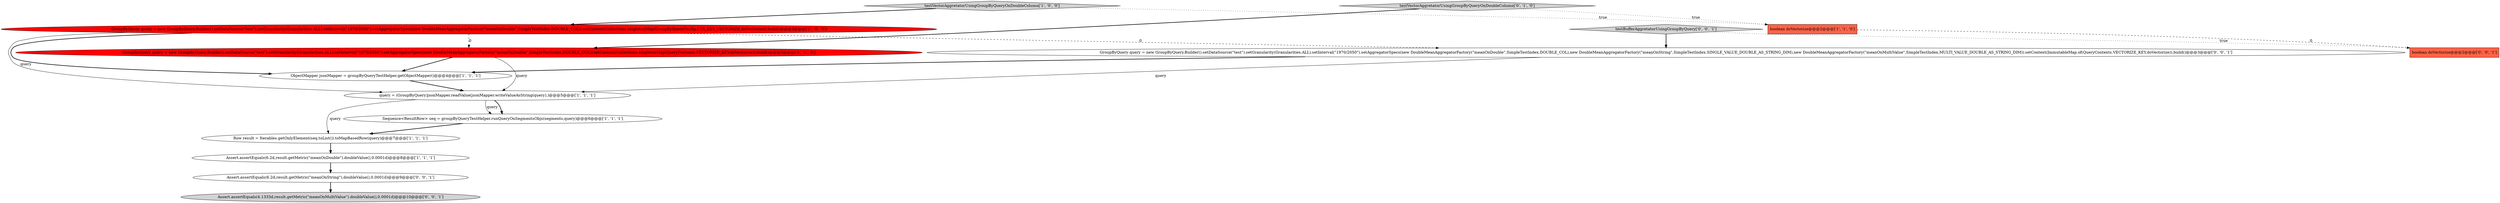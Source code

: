digraph {
2 [style = filled, label = "GroupByQuery query = new GroupByQuery.Builder().setDataSource(\"test\").setGranularity(Granularities.ALL).setInterval(\"1970/2050\").setAggregatorSpecs(new DoubleMeanAggregatorFactory(\"meanOnDouble\",SimpleTestIndex.DOUBLE_COL)).setContext(Collections.singletonMap(GroupByQueryConfig.CTX_KEY_VECTORIZE,doVectorize)).build()@@@3@@@['1', '0', '0']", fillcolor = red, shape = ellipse image = "AAA1AAABBB1BBB"];
14 [style = filled, label = "testBufferAggretatorUsingGroupByQuery['0', '0', '1']", fillcolor = lightgray, shape = diamond image = "AAA0AAABBB3BBB"];
10 [style = filled, label = "Assert.assertEquals(4.1333d,result.getMetric(\"meanOnMultiValue\").doubleValue(),0.0001d)@@@10@@@['0', '0', '1']", fillcolor = lightgray, shape = ellipse image = "AAA0AAABBB3BBB"];
3 [style = filled, label = "query = (GroupByQuery)jsonMapper.readValue(jsonMapper.writeValueAsString(query),)@@@5@@@['1', '1', '1']", fillcolor = white, shape = ellipse image = "AAA0AAABBB1BBB"];
11 [style = filled, label = "boolean doVectorize@@@2@@@['0', '0', '1']", fillcolor = tomato, shape = box image = "AAA0AAABBB3BBB"];
1 [style = filled, label = "boolean doVectorize@@@2@@@['1', '1', '0']", fillcolor = tomato, shape = box image = "AAA0AAABBB1BBB"];
5 [style = filled, label = "Row result = Iterables.getOnlyElement(seq.toList()).toMapBasedRow(query)@@@7@@@['1', '1', '1']", fillcolor = white, shape = ellipse image = "AAA0AAABBB1BBB"];
6 [style = filled, label = "testVectorAggretatorUsingGroupByQueryOnDoubleColumn['1', '0', '0']", fillcolor = lightgray, shape = diamond image = "AAA0AAABBB1BBB"];
13 [style = filled, label = "GroupByQuery query = new GroupByQuery.Builder().setDataSource(\"test\").setGranularity(Granularities.ALL).setInterval(\"1970/2050\").setAggregatorSpecs(new DoubleMeanAggregatorFactory(\"meanOnDouble\",SimpleTestIndex.DOUBLE_COL),new DoubleMeanAggregatorFactory(\"meanOnString\",SimpleTestIndex.SINGLE_VALUE_DOUBLE_AS_STRING_DIM),new DoubleMeanAggregatorFactory(\"meanOnMultiValue\",SimpleTestIndex.MULTI_VALUE_DOUBLE_AS_STRING_DIM)).setContext(ImmutableMap.of(QueryContexts.VECTORIZE_KEY,doVectorize)).build()@@@3@@@['0', '0', '1']", fillcolor = white, shape = ellipse image = "AAA0AAABBB3BBB"];
8 [style = filled, label = "testVectorAggretatorUsingGroupByQueryOnDoubleColumn['0', '1', '0']", fillcolor = lightgray, shape = diamond image = "AAA0AAABBB2BBB"];
0 [style = filled, label = "Assert.assertEquals(6.2d,result.getMetric(\"meanOnDouble\").doubleValue(),0.0001d)@@@8@@@['1', '1', '1']", fillcolor = white, shape = ellipse image = "AAA0AAABBB1BBB"];
12 [style = filled, label = "Assert.assertEquals(6.2d,result.getMetric(\"meanOnString\").doubleValue(),0.0001d)@@@9@@@['0', '0', '1']", fillcolor = white, shape = ellipse image = "AAA0AAABBB3BBB"];
7 [style = filled, label = "Sequence<ResultRow> seq = groupByQueryTestHelper.runQueryOnSegmentsObjs(segments,query)@@@6@@@['1', '1', '1']", fillcolor = white, shape = ellipse image = "AAA0AAABBB1BBB"];
9 [style = filled, label = "GroupByQuery query = new GroupByQuery.Builder().setDataSource(\"test\").setGranularity(Granularities.ALL).setInterval(\"1970/2050\").setAggregatorSpecs(new DoubleMeanAggregatorFactory(\"meanOnDouble\",SimpleTestIndex.DOUBLE_COL)).setContext(Collections.singletonMap(QueryContexts.VECTORIZE_KEY,doVectorize)).build()@@@3@@@['0', '1', '0']", fillcolor = red, shape = ellipse image = "AAA1AAABBB2BBB"];
4 [style = filled, label = "ObjectMapper jsonMapper = groupByQueryTestHelper.getObjectMapper()@@@4@@@['1', '1', '1']", fillcolor = white, shape = ellipse image = "AAA0AAABBB1BBB"];
4->3 [style = bold, label=""];
0->12 [style = bold, label=""];
9->4 [style = bold, label=""];
6->1 [style = dotted, label="true"];
13->3 [style = solid, label="query"];
2->4 [style = bold, label=""];
9->3 [style = solid, label="query"];
6->2 [style = bold, label=""];
8->1 [style = dotted, label="true"];
7->5 [style = bold, label=""];
12->10 [style = bold, label=""];
2->3 [style = solid, label="query"];
5->0 [style = bold, label=""];
3->7 [style = bold, label=""];
2->9 [style = dashed, label="0"];
1->11 [style = dashed, label="0"];
2->13 [style = dashed, label="0"];
8->9 [style = bold, label=""];
14->11 [style = dotted, label="true"];
14->13 [style = bold, label=""];
3->5 [style = solid, label="query"];
3->7 [style = solid, label="query"];
13->4 [style = bold, label=""];
}
